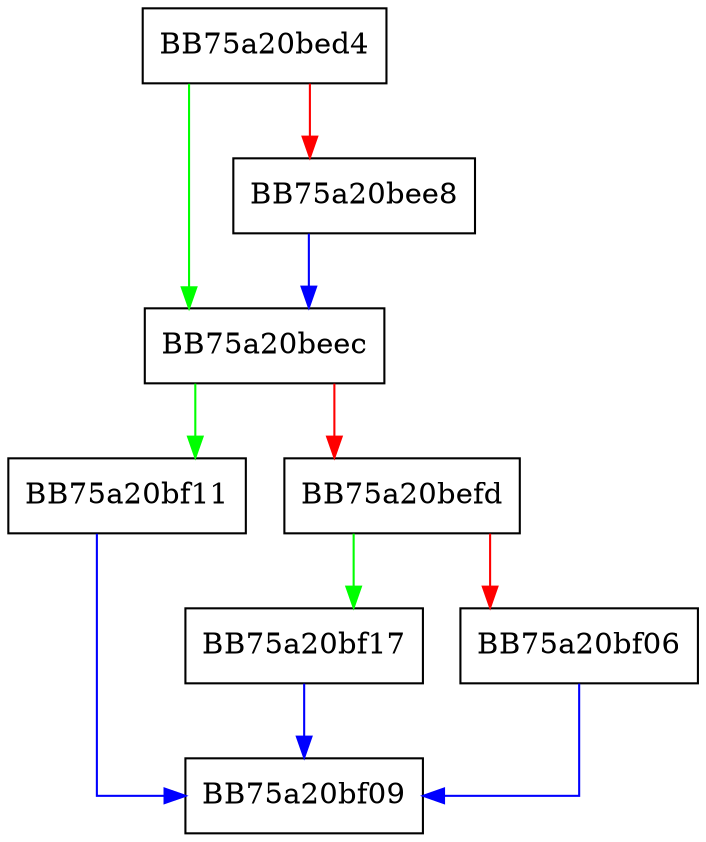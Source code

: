 digraph _Lrotate {
  node [shape="box"];
  graph [splines=ortho];
  BB75a20bed4 -> BB75a20beec [color="green"];
  BB75a20bed4 -> BB75a20bee8 [color="red"];
  BB75a20bee8 -> BB75a20beec [color="blue"];
  BB75a20beec -> BB75a20bf11 [color="green"];
  BB75a20beec -> BB75a20befd [color="red"];
  BB75a20befd -> BB75a20bf17 [color="green"];
  BB75a20befd -> BB75a20bf06 [color="red"];
  BB75a20bf06 -> BB75a20bf09 [color="blue"];
  BB75a20bf11 -> BB75a20bf09 [color="blue"];
  BB75a20bf17 -> BB75a20bf09 [color="blue"];
}
